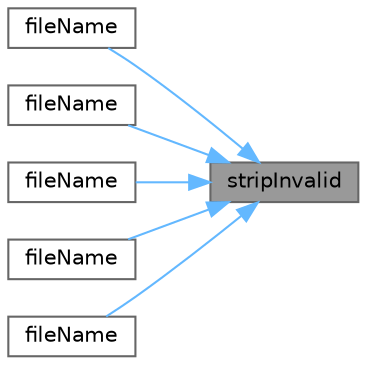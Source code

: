 digraph "stripInvalid"
{
 // LATEX_PDF_SIZE
  bgcolor="transparent";
  edge [fontname=Helvetica,fontsize=10,labelfontname=Helvetica,labelfontsize=10];
  node [fontname=Helvetica,fontsize=10,shape=box,height=0.2,width=0.4];
  rankdir="RL";
  Node1 [id="Node000001",label="stripInvalid",height=0.2,width=0.4,color="gray40", fillcolor="grey60", style="filled", fontcolor="black",tooltip=" "];
  Node1 -> Node2 [id="edge1_Node000001_Node000002",dir="back",color="steelblue1",style="solid",tooltip=" "];
  Node2 [id="Node000002",label="fileName",height=0.2,width=0.4,color="grey40", fillcolor="white", style="filled",URL="$classFoam_1_1fileName.html#ae4b2131fa1eddc3f626e962665e106c4",tooltip=" "];
  Node1 -> Node3 [id="edge2_Node000001_Node000003",dir="back",color="steelblue1",style="solid",tooltip=" "];
  Node3 [id="Node000003",label="fileName",height=0.2,width=0.4,color="grey40", fillcolor="white", style="filled",URL="$classFoam_1_1fileName.html#adf10e9da45c5373cff740c7246ca570d",tooltip=" "];
  Node1 -> Node4 [id="edge3_Node000001_Node000004",dir="back",color="steelblue1",style="solid",tooltip=" "];
  Node4 [id="Node000004",label="fileName",height=0.2,width=0.4,color="grey40", fillcolor="white", style="filled",URL="$classFoam_1_1fileName.html#a80ee86cd58bfcf010073af21d92e0d39",tooltip=" "];
  Node1 -> Node5 [id="edge4_Node000001_Node000005",dir="back",color="steelblue1",style="solid",tooltip=" "];
  Node5 [id="Node000005",label="fileName",height=0.2,width=0.4,color="grey40", fillcolor="white", style="filled",URL="$classFoam_1_1fileName.html#a9976e10cdc892dc315fe1ab81d6a6a7c",tooltip=" "];
  Node1 -> Node6 [id="edge5_Node000001_Node000006",dir="back",color="steelblue1",style="solid",tooltip=" "];
  Node6 [id="Node000006",label="fileName",height=0.2,width=0.4,color="grey40", fillcolor="white", style="filled",URL="$classFoam_1_1fileName.html#adc2b606f965f561e6d6b10affb21e09d",tooltip=" "];
}
